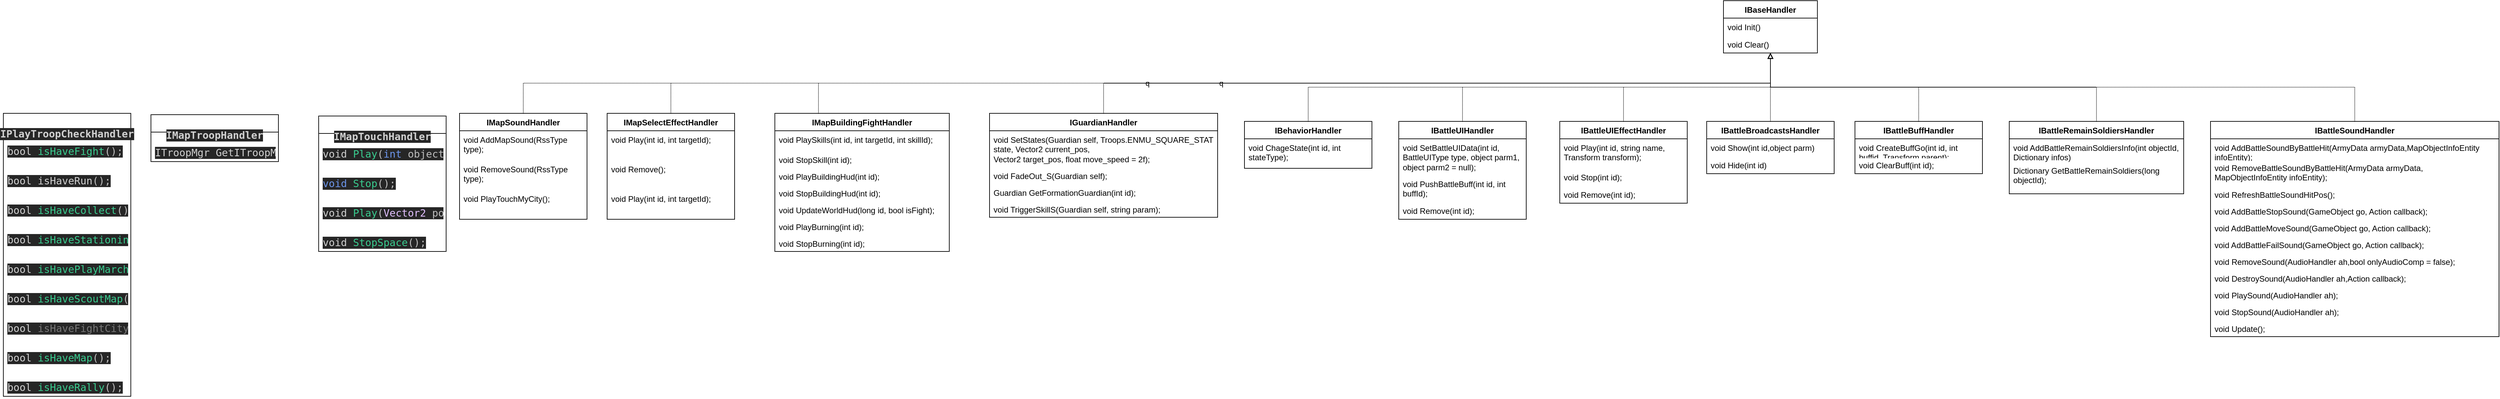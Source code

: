 <mxfile version="22.1.5" type="github">
  <diagram id="C5RBs43oDa-KdzZeNtuy" name="Page-1">
    <mxGraphModel dx="3011" dy="683" grid="1" gridSize="10" guides="1" tooltips="1" connect="1" arrows="1" fold="1" page="1" pageScale="1" pageWidth="827" pageHeight="1169" background="none" math="0" shadow="0">
      <root>
        <mxCell id="WIyWlLk6GJQsqaUBKTNV-0" />
        <mxCell id="WIyWlLk6GJQsqaUBKTNV-1" parent="WIyWlLk6GJQsqaUBKTNV-0" />
        <mxCell id="vtyjgrVnTe7GE00nzrDD-10" value="IBaseHandler" style="swimlane;childLayout=stackLayout;horizontal=1;startSize=26;fillColor=none;horizontalStack=0;resizeParent=1;resizeParentMax=0;resizeLast=0;collapsible=1;marginBottom=0;whiteSpace=wrap;html=1;align=center;verticalAlign=top;labelBackgroundColor=none;" parent="WIyWlLk6GJQsqaUBKTNV-1" vertex="1">
          <mxGeometry x="344" y="150" width="140" height="78" as="geometry" />
        </mxCell>
        <mxCell id="vtyjgrVnTe7GE00nzrDD-11" value="void Init()" style="text;strokeColor=none;fillColor=none;align=left;verticalAlign=top;spacingLeft=4;spacingRight=4;overflow=hidden;rotatable=0;points=[[0,0.5],[1,0.5]];portConstraint=eastwest;whiteSpace=wrap;html=1;labelBackgroundColor=none;" parent="vtyjgrVnTe7GE00nzrDD-10" vertex="1">
          <mxGeometry y="26" width="140" height="26" as="geometry" />
        </mxCell>
        <mxCell id="vtyjgrVnTe7GE00nzrDD-12" value="void Clear()" style="text;strokeColor=none;fillColor=none;align=left;verticalAlign=top;spacingLeft=4;spacingRight=4;overflow=hidden;rotatable=0;points=[[0,0.5],[1,0.5]];portConstraint=eastwest;whiteSpace=wrap;html=1;labelBackgroundColor=none;" parent="vtyjgrVnTe7GE00nzrDD-10" vertex="1">
          <mxGeometry y="52" width="140" height="26" as="geometry" />
        </mxCell>
        <mxCell id="vtyjgrVnTe7GE00nzrDD-21" value="" style="edgeStyle=orthogonalEdgeStyle;rounded=0;orthogonalLoop=1;jettySize=auto;html=1;dashed=1;dashPattern=1 1;endArrow=block;endFill=0;labelBackgroundColor=none;fontColor=default;" parent="WIyWlLk6GJQsqaUBKTNV-1" source="vtyjgrVnTe7GE00nzrDD-14" target="vtyjgrVnTe7GE00nzrDD-10" edge="1">
          <mxGeometry relative="1" as="geometry" />
        </mxCell>
        <mxCell id="vtyjgrVnTe7GE00nzrDD-14" value="IBattleBroadcastsHandler" style="swimlane;childLayout=stackLayout;horizontal=1;startSize=26;fillColor=none;horizontalStack=0;resizeParent=1;resizeParentMax=0;resizeLast=0;collapsible=1;marginBottom=0;whiteSpace=wrap;html=1;align=center;verticalAlign=top;labelBackgroundColor=none;" parent="WIyWlLk6GJQsqaUBKTNV-1" vertex="1">
          <mxGeometry x="319" y="330" width="190" height="78" as="geometry" />
        </mxCell>
        <mxCell id="vtyjgrVnTe7GE00nzrDD-15" value="void Show(int id,object parm)" style="text;strokeColor=none;fillColor=none;align=left;verticalAlign=top;spacingLeft=4;spacingRight=4;overflow=hidden;rotatable=0;points=[[0,0.5],[1,0.5]];portConstraint=eastwest;whiteSpace=wrap;html=1;labelBackgroundColor=none;" parent="vtyjgrVnTe7GE00nzrDD-14" vertex="1">
          <mxGeometry y="26" width="190" height="26" as="geometry" />
        </mxCell>
        <mxCell id="vtyjgrVnTe7GE00nzrDD-16" value="void Hide(int id)" style="text;strokeColor=none;fillColor=none;align=left;verticalAlign=top;spacingLeft=4;spacingRight=4;overflow=hidden;rotatable=0;points=[[0,0.5],[1,0.5]];portConstraint=eastwest;whiteSpace=wrap;html=1;labelBackgroundColor=none;" parent="vtyjgrVnTe7GE00nzrDD-14" vertex="1">
          <mxGeometry y="52" width="190" height="26" as="geometry" />
        </mxCell>
        <mxCell id="vtyjgrVnTe7GE00nzrDD-22" value="IBattleBuffHandler" style="swimlane;childLayout=stackLayout;horizontal=1;startSize=26;fillColor=none;horizontalStack=0;resizeParent=1;resizeParentMax=0;resizeLast=0;collapsible=1;marginBottom=0;whiteSpace=wrap;html=1;align=center;verticalAlign=top;labelBackgroundColor=none;" parent="WIyWlLk6GJQsqaUBKTNV-1" vertex="1">
          <mxGeometry x="540" y="330" width="190" height="78" as="geometry" />
        </mxCell>
        <mxCell id="vtyjgrVnTe7GE00nzrDD-23" value="void CreateBuffGo(int id, int buffid, Transform parent);" style="text;strokeColor=none;fillColor=none;align=left;verticalAlign=top;spacingLeft=4;spacingRight=4;overflow=hidden;rotatable=0;points=[[0,0.5],[1,0.5]];portConstraint=eastwest;whiteSpace=wrap;html=1;labelBackgroundColor=none;" parent="vtyjgrVnTe7GE00nzrDD-22" vertex="1">
          <mxGeometry y="26" width="190" height="26" as="geometry" />
        </mxCell>
        <mxCell id="vtyjgrVnTe7GE00nzrDD-24" value="void ClearBuff(int id);" style="text;strokeColor=none;fillColor=none;align=left;verticalAlign=top;spacingLeft=4;spacingRight=4;overflow=hidden;rotatable=0;points=[[0,0.5],[1,0.5]];portConstraint=eastwest;whiteSpace=wrap;html=1;labelBackgroundColor=none;" parent="vtyjgrVnTe7GE00nzrDD-22" vertex="1">
          <mxGeometry y="52" width="190" height="26" as="geometry" />
        </mxCell>
        <mxCell id="vtyjgrVnTe7GE00nzrDD-25" value="IBattleRemainSoldiersHandler" style="swimlane;childLayout=stackLayout;horizontal=1;startSize=26;fillColor=none;horizontalStack=0;resizeParent=1;resizeParentMax=0;resizeLast=0;collapsible=1;marginBottom=0;whiteSpace=wrap;html=1;align=center;verticalAlign=top;labelBackgroundColor=none;" parent="WIyWlLk6GJQsqaUBKTNV-1" vertex="1">
          <mxGeometry x="770" y="330" width="260" height="108" as="geometry" />
        </mxCell>
        <mxCell id="vtyjgrVnTe7GE00nzrDD-26" value="void AddBattleRemainSoldiersInfo(int objectId, Dictionary infos)" style="text;strokeColor=none;fillColor=none;align=left;verticalAlign=top;spacingLeft=4;spacingRight=4;overflow=hidden;rotatable=0;points=[[0,0.5],[1,0.5]];portConstraint=eastwest;whiteSpace=wrap;html=1;labelBackgroundColor=none;" parent="vtyjgrVnTe7GE00nzrDD-25" vertex="1">
          <mxGeometry y="26" width="260" height="34" as="geometry" />
        </mxCell>
        <mxCell id="vtyjgrVnTe7GE00nzrDD-27" value="Dictionary GetBattleRemainSoldiers(long objectId);" style="text;strokeColor=none;fillColor=none;align=left;verticalAlign=top;spacingLeft=4;spacingRight=4;overflow=hidden;rotatable=0;points=[[0,0.5],[1,0.5]];portConstraint=eastwest;whiteSpace=wrap;html=1;labelBackgroundColor=none;" parent="vtyjgrVnTe7GE00nzrDD-25" vertex="1">
          <mxGeometry y="60" width="260" height="48" as="geometry" />
        </mxCell>
        <mxCell id="vtyjgrVnTe7GE00nzrDD-28" value="" style="edgeStyle=orthogonalEdgeStyle;rounded=0;orthogonalLoop=1;jettySize=auto;html=1;dashed=1;dashPattern=1 1;endArrow=block;endFill=0;exitX=0.5;exitY=0;exitDx=0;exitDy=0;labelBackgroundColor=none;fontColor=default;" parent="WIyWlLk6GJQsqaUBKTNV-1" source="vtyjgrVnTe7GE00nzrDD-22" target="vtyjgrVnTe7GE00nzrDD-10" edge="1">
          <mxGeometry relative="1" as="geometry">
            <mxPoint x="424" y="340" as="sourcePoint" />
            <mxPoint x="424" y="238" as="targetPoint" />
          </mxGeometry>
        </mxCell>
        <mxCell id="vtyjgrVnTe7GE00nzrDD-29" value="" style="edgeStyle=orthogonalEdgeStyle;rounded=0;orthogonalLoop=1;jettySize=auto;html=1;dashed=1;dashPattern=1 1;endArrow=block;endFill=0;exitX=0.5;exitY=0;exitDx=0;exitDy=0;labelBackgroundColor=none;fontColor=default;" parent="WIyWlLk6GJQsqaUBKTNV-1" source="vtyjgrVnTe7GE00nzrDD-25" target="vtyjgrVnTe7GE00nzrDD-10" edge="1">
          <mxGeometry relative="1" as="geometry">
            <mxPoint x="645" y="340" as="sourcePoint" />
            <mxPoint x="424" y="238" as="targetPoint" />
          </mxGeometry>
        </mxCell>
        <mxCell id="vtyjgrVnTe7GE00nzrDD-30" value="IBattleSoundHandler" style="swimlane;childLayout=stackLayout;horizontal=1;startSize=26;fillColor=none;horizontalStack=0;resizeParent=1;resizeParentMax=0;resizeLast=0;collapsible=1;marginBottom=0;whiteSpace=wrap;html=1;align=center;verticalAlign=top;flipH=1;labelBackgroundColor=none;" parent="WIyWlLk6GJQsqaUBKTNV-1" vertex="1">
          <mxGeometry x="1070" y="330" width="430" height="321" as="geometry" />
        </mxCell>
        <mxCell id="vtyjgrVnTe7GE00nzrDD-31" value="void AddBattleSoundByBattleHit(ArmyData armyData,MapObjectInfoEntity infoEntity);" style="text;strokeColor=none;fillColor=none;align=left;verticalAlign=top;spacingLeft=4;spacingRight=4;overflow=hidden;rotatable=0;points=[[0,0.5],[1,0.5]];portConstraint=eastwest;whiteSpace=wrap;html=1;labelBackgroundColor=none;" parent="vtyjgrVnTe7GE00nzrDD-30" vertex="1">
          <mxGeometry y="26" width="430" height="30" as="geometry" />
        </mxCell>
        <mxCell id="vtyjgrVnTe7GE00nzrDD-39" value="void RemoveBattleSoundByBattleHit(ArmyData armyData, MapObjectInfoEntity infoEntity);" style="text;strokeColor=none;fillColor=none;align=left;verticalAlign=top;spacingLeft=4;spacingRight=4;overflow=hidden;rotatable=0;points=[[0,0.5],[1,0.5]];portConstraint=eastwest;whiteSpace=wrap;html=1;labelBackgroundColor=none;" parent="vtyjgrVnTe7GE00nzrDD-30" vertex="1">
          <mxGeometry y="56" width="430" height="40" as="geometry" />
        </mxCell>
        <mxCell id="vtyjgrVnTe7GE00nzrDD-43" value="void RefreshBattleSoundHitPos();" style="text;strokeColor=none;fillColor=none;align=left;verticalAlign=top;spacingLeft=4;spacingRight=4;overflow=hidden;rotatable=0;points=[[0,0.5],[1,0.5]];portConstraint=eastwest;whiteSpace=wrap;html=1;labelBackgroundColor=none;" parent="vtyjgrVnTe7GE00nzrDD-30" vertex="1">
          <mxGeometry y="96" width="430" height="25" as="geometry" />
        </mxCell>
        <mxCell id="vtyjgrVnTe7GE00nzrDD-42" value="void AddBattleStopSound(GameObject go, Action callback);" style="text;strokeColor=none;fillColor=none;align=left;verticalAlign=top;spacingLeft=4;spacingRight=4;overflow=hidden;rotatable=0;points=[[0,0.5],[1,0.5]];portConstraint=eastwest;whiteSpace=wrap;html=1;labelBackgroundColor=none;" parent="vtyjgrVnTe7GE00nzrDD-30" vertex="1">
          <mxGeometry y="121" width="430" height="25" as="geometry" />
        </mxCell>
        <mxCell id="vtyjgrVnTe7GE00nzrDD-41" value="void AddBattleMoveSound(GameObject go, Action callback);" style="text;strokeColor=none;fillColor=none;align=left;verticalAlign=top;spacingLeft=4;spacingRight=4;overflow=hidden;rotatable=0;points=[[0,0.5],[1,0.5]];portConstraint=eastwest;whiteSpace=wrap;html=1;labelBackgroundColor=none;" parent="vtyjgrVnTe7GE00nzrDD-30" vertex="1">
          <mxGeometry y="146" width="430" height="25" as="geometry" />
        </mxCell>
        <mxCell id="vtyjgrVnTe7GE00nzrDD-40" value="void AddBattleFailSound(GameObject go, Action callback);" style="text;strokeColor=none;fillColor=none;align=left;verticalAlign=top;spacingLeft=4;spacingRight=4;overflow=hidden;rotatable=0;points=[[0,0.5],[1,0.5]];portConstraint=eastwest;whiteSpace=wrap;html=1;labelBackgroundColor=none;" parent="vtyjgrVnTe7GE00nzrDD-30" vertex="1">
          <mxGeometry y="171" width="430" height="25" as="geometry" />
        </mxCell>
        <mxCell id="vtyjgrVnTe7GE00nzrDD-45" value="void RemoveSound(AudioHandler ah,bool onlyAudioComp = false);" style="text;strokeColor=none;fillColor=none;align=left;verticalAlign=top;spacingLeft=4;spacingRight=4;overflow=hidden;rotatable=0;points=[[0,0.5],[1,0.5]];portConstraint=eastwest;whiteSpace=wrap;html=1;labelBackgroundColor=none;" parent="vtyjgrVnTe7GE00nzrDD-30" vertex="1">
          <mxGeometry y="196" width="430" height="25" as="geometry" />
        </mxCell>
        <mxCell id="vtyjgrVnTe7GE00nzrDD-44" value="void DestroySound(AudioHandler ah,Action callback);" style="text;strokeColor=none;fillColor=none;align=left;verticalAlign=top;spacingLeft=4;spacingRight=4;overflow=hidden;rotatable=0;points=[[0,0.5],[1,0.5]];portConstraint=eastwest;whiteSpace=wrap;html=1;labelBackgroundColor=none;" parent="vtyjgrVnTe7GE00nzrDD-30" vertex="1">
          <mxGeometry y="221" width="430" height="25" as="geometry" />
        </mxCell>
        <mxCell id="vtyjgrVnTe7GE00nzrDD-47" value="void PlaySound(AudioHandler ah);" style="text;strokeColor=none;fillColor=none;align=left;verticalAlign=top;spacingLeft=4;spacingRight=4;overflow=hidden;rotatable=0;points=[[0,0.5],[1,0.5]];portConstraint=eastwest;whiteSpace=wrap;html=1;labelBackgroundColor=none;" parent="vtyjgrVnTe7GE00nzrDD-30" vertex="1">
          <mxGeometry y="246" width="430" height="25" as="geometry" />
        </mxCell>
        <mxCell id="vtyjgrVnTe7GE00nzrDD-46" value="void StopSound(AudioHandler ah);" style="text;strokeColor=none;fillColor=none;align=left;verticalAlign=top;spacingLeft=4;spacingRight=4;overflow=hidden;rotatable=0;points=[[0,0.5],[1,0.5]];portConstraint=eastwest;whiteSpace=wrap;html=1;labelBackgroundColor=none;" parent="vtyjgrVnTe7GE00nzrDD-30" vertex="1">
          <mxGeometry y="271" width="430" height="25" as="geometry" />
        </mxCell>
        <mxCell id="vtyjgrVnTe7GE00nzrDD-32" value="void Update();" style="text;strokeColor=none;fillColor=none;align=left;verticalAlign=top;spacingLeft=4;spacingRight=4;overflow=hidden;rotatable=0;points=[[0,0.5],[1,0.5]];portConstraint=eastwest;whiteSpace=wrap;html=1;labelBackgroundColor=none;" parent="vtyjgrVnTe7GE00nzrDD-30" vertex="1">
          <mxGeometry y="296" width="430" height="25" as="geometry" />
        </mxCell>
        <mxCell id="vtyjgrVnTe7GE00nzrDD-49" value="" style="edgeStyle=orthogonalEdgeStyle;rounded=0;orthogonalLoop=1;jettySize=auto;html=1;dashed=1;dashPattern=1 1;endArrow=block;endFill=0;exitX=0.5;exitY=0;exitDx=0;exitDy=0;labelBackgroundColor=none;fontColor=default;" parent="WIyWlLk6GJQsqaUBKTNV-1" source="vtyjgrVnTe7GE00nzrDD-30" target="vtyjgrVnTe7GE00nzrDD-10" edge="1">
          <mxGeometry relative="1" as="geometry">
            <mxPoint x="910" y="340" as="sourcePoint" />
            <mxPoint x="424" y="238" as="targetPoint" />
          </mxGeometry>
        </mxCell>
        <mxCell id="vtyjgrVnTe7GE00nzrDD-50" value="IBattleUIEffectHandler" style="swimlane;childLayout=stackLayout;horizontal=1;startSize=26;fillColor=none;horizontalStack=0;resizeParent=1;resizeParentMax=0;resizeLast=0;collapsible=1;marginBottom=0;whiteSpace=wrap;html=1;align=center;verticalAlign=top;labelBackgroundColor=none;" parent="WIyWlLk6GJQsqaUBKTNV-1" vertex="1">
          <mxGeometry x="100" y="330" width="190" height="122" as="geometry" />
        </mxCell>
        <mxCell id="vtyjgrVnTe7GE00nzrDD-51" value="void Play(int id, string name, Transform transform);" style="text;strokeColor=none;fillColor=none;align=left;verticalAlign=top;spacingLeft=4;spacingRight=4;overflow=hidden;rotatable=0;points=[[0,0.5],[1,0.5]];portConstraint=eastwest;whiteSpace=wrap;html=1;labelBackgroundColor=none;" parent="vtyjgrVnTe7GE00nzrDD-50" vertex="1">
          <mxGeometry y="26" width="190" height="44" as="geometry" />
        </mxCell>
        <mxCell id="vtyjgrVnTe7GE00nzrDD-53" value="void Stop(int id);" style="text;strokeColor=none;fillColor=none;align=left;verticalAlign=top;spacingLeft=4;spacingRight=4;overflow=hidden;rotatable=0;points=[[0,0.5],[1,0.5]];portConstraint=eastwest;whiteSpace=wrap;html=1;labelBackgroundColor=none;" parent="vtyjgrVnTe7GE00nzrDD-50" vertex="1">
          <mxGeometry y="70" width="190" height="26" as="geometry" />
        </mxCell>
        <mxCell id="vtyjgrVnTe7GE00nzrDD-52" value="void Remove(int id);" style="text;strokeColor=none;fillColor=none;align=left;verticalAlign=top;spacingLeft=4;spacingRight=4;overflow=hidden;rotatable=0;points=[[0,0.5],[1,0.5]];portConstraint=eastwest;whiteSpace=wrap;html=1;labelBackgroundColor=none;" parent="vtyjgrVnTe7GE00nzrDD-50" vertex="1">
          <mxGeometry y="96" width="190" height="26" as="geometry" />
        </mxCell>
        <mxCell id="vtyjgrVnTe7GE00nzrDD-54" value="" style="edgeStyle=orthogonalEdgeStyle;rounded=0;orthogonalLoop=1;jettySize=auto;html=1;dashed=1;dashPattern=1 1;endArrow=block;endFill=0;exitX=0.5;exitY=0;exitDx=0;exitDy=0;labelBackgroundColor=none;fontColor=default;" parent="WIyWlLk6GJQsqaUBKTNV-1" source="vtyjgrVnTe7GE00nzrDD-50" target="vtyjgrVnTe7GE00nzrDD-10" edge="1">
          <mxGeometry relative="1" as="geometry">
            <mxPoint x="424" y="340" as="sourcePoint" />
            <mxPoint x="424" y="238" as="targetPoint" />
          </mxGeometry>
        </mxCell>
        <mxCell id="vtyjgrVnTe7GE00nzrDD-55" value="IBattleUIHandler" style="swimlane;childLayout=stackLayout;horizontal=1;startSize=26;fillColor=none;horizontalStack=0;resizeParent=1;resizeParentMax=0;resizeLast=0;collapsible=1;marginBottom=0;whiteSpace=wrap;html=1;align=center;verticalAlign=top;labelBackgroundColor=none;" parent="WIyWlLk6GJQsqaUBKTNV-1" vertex="1">
          <mxGeometry x="-140" y="330" width="190" height="146" as="geometry" />
        </mxCell>
        <mxCell id="vtyjgrVnTe7GE00nzrDD-56" value="void SetBattleUIData(int id, BattleUIType type, object parm1, object parm2 = null);" style="text;strokeColor=none;fillColor=none;align=left;verticalAlign=top;spacingLeft=4;spacingRight=4;overflow=hidden;rotatable=0;points=[[0,0.5],[1,0.5]];portConstraint=eastwest;whiteSpace=wrap;html=1;labelBackgroundColor=none;" parent="vtyjgrVnTe7GE00nzrDD-55" vertex="1">
          <mxGeometry y="26" width="190" height="54" as="geometry" />
        </mxCell>
        <mxCell id="vtyjgrVnTe7GE00nzrDD-57" value="void PushBattleBuff(int id, int buffId);" style="text;strokeColor=none;fillColor=none;align=left;verticalAlign=top;spacingLeft=4;spacingRight=4;overflow=hidden;rotatable=0;points=[[0,0.5],[1,0.5]];portConstraint=eastwest;whiteSpace=wrap;html=1;labelBackgroundColor=none;" parent="vtyjgrVnTe7GE00nzrDD-55" vertex="1">
          <mxGeometry y="80" width="190" height="40" as="geometry" />
        </mxCell>
        <mxCell id="vtyjgrVnTe7GE00nzrDD-58" value="void Remove(int id);" style="text;strokeColor=none;fillColor=none;align=left;verticalAlign=top;spacingLeft=4;spacingRight=4;overflow=hidden;rotatable=0;points=[[0,0.5],[1,0.5]];portConstraint=eastwest;whiteSpace=wrap;html=1;labelBackgroundColor=none;" parent="vtyjgrVnTe7GE00nzrDD-55" vertex="1">
          <mxGeometry y="120" width="190" height="26" as="geometry" />
        </mxCell>
        <mxCell id="vtyjgrVnTe7GE00nzrDD-59" value="" style="edgeStyle=orthogonalEdgeStyle;rounded=0;orthogonalLoop=1;jettySize=auto;html=1;dashed=1;dashPattern=1 1;endArrow=block;endFill=0;exitX=0.5;exitY=0;exitDx=0;exitDy=0;labelBackgroundColor=none;fontColor=default;" parent="WIyWlLk6GJQsqaUBKTNV-1" source="vtyjgrVnTe7GE00nzrDD-55" target="vtyjgrVnTe7GE00nzrDD-10" edge="1">
          <mxGeometry relative="1" as="geometry">
            <mxPoint x="205" y="340" as="sourcePoint" />
            <mxPoint x="420" y="240" as="targetPoint" />
          </mxGeometry>
        </mxCell>
        <mxCell id="vtyjgrVnTe7GE00nzrDD-60" value="IBehaviorHandler" style="swimlane;childLayout=stackLayout;horizontal=1;startSize=26;fillColor=none;horizontalStack=0;resizeParent=1;resizeParentMax=0;resizeLast=0;collapsible=1;marginBottom=0;whiteSpace=wrap;html=1;align=center;verticalAlign=top;labelBackgroundColor=none;" parent="WIyWlLk6GJQsqaUBKTNV-1" vertex="1">
          <mxGeometry x="-370" y="330" width="190" height="70" as="geometry" />
        </mxCell>
        <mxCell id="vtyjgrVnTe7GE00nzrDD-62" value="void ChageState(int id, int stateType);" style="text;strokeColor=none;fillColor=none;align=left;verticalAlign=top;spacingLeft=4;spacingRight=4;overflow=hidden;rotatable=0;points=[[0,0.5],[1,0.5]];portConstraint=eastwest;whiteSpace=wrap;html=1;labelBackgroundColor=none;" parent="vtyjgrVnTe7GE00nzrDD-60" vertex="1">
          <mxGeometry y="26" width="190" height="44" as="geometry" />
        </mxCell>
        <mxCell id="vtyjgrVnTe7GE00nzrDD-64" value="" style="edgeStyle=orthogonalEdgeStyle;rounded=0;orthogonalLoop=1;jettySize=auto;html=1;dashed=1;dashPattern=1 1;endArrow=block;endFill=0;exitX=0.5;exitY=0;exitDx=0;exitDy=0;labelBackgroundColor=none;fontColor=default;" parent="WIyWlLk6GJQsqaUBKTNV-1" source="vtyjgrVnTe7GE00nzrDD-60" target="vtyjgrVnTe7GE00nzrDD-10" edge="1">
          <mxGeometry relative="1" as="geometry">
            <mxPoint x="-35" y="340" as="sourcePoint" />
            <mxPoint x="424" y="238" as="targetPoint" />
          </mxGeometry>
        </mxCell>
        <mxCell id="vtyjgrVnTe7GE00nzrDD-65" value="IGuardianHandler" style="swimlane;childLayout=stackLayout;horizontal=1;startSize=26;fillColor=none;horizontalStack=0;resizeParent=1;resizeParentMax=0;resizeLast=0;collapsible=1;marginBottom=0;whiteSpace=wrap;html=1;align=center;verticalAlign=top;labelBackgroundColor=none;" parent="WIyWlLk6GJQsqaUBKTNV-1" vertex="1">
          <mxGeometry x="-750" y="318" width="340" height="155" as="geometry" />
        </mxCell>
        <mxCell id="vtyjgrVnTe7GE00nzrDD-66" value="void SetStates(Guardian self, Troops.ENMU_SQUARE_STAT state, Vector2 current_pos,&#xa;    Vector2 target_pos, float move_speed = 2f);" style="text;strokeColor=none;fillColor=none;align=left;verticalAlign=top;spacingLeft=4;spacingRight=4;overflow=hidden;rotatable=0;points=[[0,0.5],[1,0.5]];portConstraint=eastwest;whiteSpace=wrap;html=1;labelBackgroundColor=none;" parent="vtyjgrVnTe7GE00nzrDD-65" vertex="1">
          <mxGeometry y="26" width="340" height="54" as="geometry" />
        </mxCell>
        <mxCell id="vtyjgrVnTe7GE00nzrDD-67" value="void FadeOut_S(Guardian self);" style="text;strokeColor=none;fillColor=none;align=left;verticalAlign=top;spacingLeft=4;spacingRight=4;overflow=hidden;rotatable=0;points=[[0,0.5],[1,0.5]];portConstraint=eastwest;whiteSpace=wrap;html=1;labelBackgroundColor=none;" parent="vtyjgrVnTe7GE00nzrDD-65" vertex="1">
          <mxGeometry y="80" width="340" height="25" as="geometry" />
        </mxCell>
        <mxCell id="vtyjgrVnTe7GE00nzrDD-69" value="Guardian GetFormationGuardian(int id);" style="text;strokeColor=none;fillColor=none;align=left;verticalAlign=top;spacingLeft=4;spacingRight=4;overflow=hidden;rotatable=0;points=[[0,0.5],[1,0.5]];portConstraint=eastwest;whiteSpace=wrap;html=1;labelBackgroundColor=none;" parent="vtyjgrVnTe7GE00nzrDD-65" vertex="1">
          <mxGeometry y="105" width="340" height="25" as="geometry" />
        </mxCell>
        <mxCell id="vtyjgrVnTe7GE00nzrDD-68" value="void TriggerSkillS(Guardian self, string param);" style="text;strokeColor=none;fillColor=none;align=left;verticalAlign=top;spacingLeft=4;spacingRight=4;overflow=hidden;rotatable=0;points=[[0,0.5],[1,0.5]];portConstraint=eastwest;whiteSpace=wrap;html=1;labelBackgroundColor=none;" parent="vtyjgrVnTe7GE00nzrDD-65" vertex="1">
          <mxGeometry y="130" width="340" height="25" as="geometry" />
        </mxCell>
        <mxCell id="vtyjgrVnTe7GE00nzrDD-70" value="IMapBuildingFightHandler" style="swimlane;childLayout=stackLayout;horizontal=1;startSize=26;fillColor=none;horizontalStack=0;resizeParent=1;resizeParentMax=0;resizeLast=0;collapsible=1;marginBottom=0;whiteSpace=wrap;html=1;align=center;verticalAlign=top;flipH=1;labelBackgroundColor=none;" parent="WIyWlLk6GJQsqaUBKTNV-1" vertex="1">
          <mxGeometry x="-1070" y="318" width="260" height="206" as="geometry" />
        </mxCell>
        <mxCell id="vtyjgrVnTe7GE00nzrDD-71" value="void PlaySkills(int id, int targetId, int skillId);" style="text;strokeColor=none;fillColor=none;align=left;verticalAlign=top;spacingLeft=4;spacingRight=4;overflow=hidden;rotatable=0;points=[[0,0.5],[1,0.5]];portConstraint=eastwest;whiteSpace=wrap;html=1;labelBackgroundColor=none;" parent="vtyjgrVnTe7GE00nzrDD-70" vertex="1">
          <mxGeometry y="26" width="260" height="30" as="geometry" />
        </mxCell>
        <mxCell id="vtyjgrVnTe7GE00nzrDD-72" value="void StopSkill(int id);" style="text;strokeColor=none;fillColor=none;align=left;verticalAlign=top;spacingLeft=4;spacingRight=4;overflow=hidden;rotatable=0;points=[[0,0.5],[1,0.5]];portConstraint=eastwest;whiteSpace=wrap;html=1;labelBackgroundColor=none;" parent="vtyjgrVnTe7GE00nzrDD-70" vertex="1">
          <mxGeometry y="56" width="260" height="25" as="geometry" />
        </mxCell>
        <mxCell id="vtyjgrVnTe7GE00nzrDD-73" value="void PlayBuildingHud(int id);" style="text;strokeColor=none;fillColor=none;align=left;verticalAlign=top;spacingLeft=4;spacingRight=4;overflow=hidden;rotatable=0;points=[[0,0.5],[1,0.5]];portConstraint=eastwest;whiteSpace=wrap;html=1;labelBackgroundColor=none;" parent="vtyjgrVnTe7GE00nzrDD-70" vertex="1">
          <mxGeometry y="81" width="260" height="25" as="geometry" />
        </mxCell>
        <mxCell id="vtyjgrVnTe7GE00nzrDD-74" value="void StopBuildingHud(int id);" style="text;strokeColor=none;fillColor=none;align=left;verticalAlign=top;spacingLeft=4;spacingRight=4;overflow=hidden;rotatable=0;points=[[0,0.5],[1,0.5]];portConstraint=eastwest;whiteSpace=wrap;html=1;labelBackgroundColor=none;" parent="vtyjgrVnTe7GE00nzrDD-70" vertex="1">
          <mxGeometry y="106" width="260" height="25" as="geometry" />
        </mxCell>
        <mxCell id="vtyjgrVnTe7GE00nzrDD-75" value="void UpdateWorldHud(long id, bool isFight);" style="text;strokeColor=none;fillColor=none;align=left;verticalAlign=top;spacingLeft=4;spacingRight=4;overflow=hidden;rotatable=0;points=[[0,0.5],[1,0.5]];portConstraint=eastwest;whiteSpace=wrap;html=1;labelBackgroundColor=none;" parent="vtyjgrVnTe7GE00nzrDD-70" vertex="1">
          <mxGeometry y="131" width="260" height="25" as="geometry" />
        </mxCell>
        <mxCell id="vtyjgrVnTe7GE00nzrDD-76" value="void PlayBurning(int id);" style="text;strokeColor=none;fillColor=none;align=left;verticalAlign=top;spacingLeft=4;spacingRight=4;overflow=hidden;rotatable=0;points=[[0,0.5],[1,0.5]];portConstraint=eastwest;whiteSpace=wrap;html=1;labelBackgroundColor=none;" parent="vtyjgrVnTe7GE00nzrDD-70" vertex="1">
          <mxGeometry y="156" width="260" height="25" as="geometry" />
        </mxCell>
        <mxCell id="vtyjgrVnTe7GE00nzrDD-77" value="void StopBurning(int id);" style="text;strokeColor=none;fillColor=none;align=left;verticalAlign=top;spacingLeft=4;spacingRight=4;overflow=hidden;rotatable=0;points=[[0,0.5],[1,0.5]];portConstraint=eastwest;whiteSpace=wrap;html=1;labelBackgroundColor=none;" parent="vtyjgrVnTe7GE00nzrDD-70" vertex="1">
          <mxGeometry y="181" width="260" height="25" as="geometry" />
        </mxCell>
        <mxCell id="vtyjgrVnTe7GE00nzrDD-82" value="IMapSelectEffectHandler" style="swimlane;childLayout=stackLayout;horizontal=1;startSize=26;fillColor=none;horizontalStack=0;resizeParent=1;resizeParentMax=0;resizeLast=0;collapsible=1;marginBottom=0;whiteSpace=wrap;html=1;align=center;verticalAlign=top;labelBackgroundColor=none;" parent="WIyWlLk6GJQsqaUBKTNV-1" vertex="1">
          <mxGeometry x="-1320" y="318" width="190" height="158" as="geometry" />
        </mxCell>
        <mxCell id="vtyjgrVnTe7GE00nzrDD-83" value="void Play(int id, int targetId);" style="text;strokeColor=none;fillColor=none;align=left;verticalAlign=top;spacingLeft=4;spacingRight=4;overflow=hidden;rotatable=0;points=[[0,0.5],[1,0.5]];portConstraint=eastwest;whiteSpace=wrap;html=1;labelBackgroundColor=none;" parent="vtyjgrVnTe7GE00nzrDD-82" vertex="1">
          <mxGeometry y="26" width="190" height="44" as="geometry" />
        </mxCell>
        <mxCell id="vtyjgrVnTe7GE00nzrDD-84" value="void Remove();" style="text;strokeColor=none;fillColor=none;align=left;verticalAlign=top;spacingLeft=4;spacingRight=4;overflow=hidden;rotatable=0;points=[[0,0.5],[1,0.5]];portConstraint=eastwest;whiteSpace=wrap;html=1;labelBackgroundColor=none;" parent="vtyjgrVnTe7GE00nzrDD-82" vertex="1">
          <mxGeometry y="70" width="190" height="44" as="geometry" />
        </mxCell>
        <mxCell id="vtyjgrVnTe7GE00nzrDD-85" value="void Play(int id, int targetId);" style="text;strokeColor=none;fillColor=none;align=left;verticalAlign=top;spacingLeft=4;spacingRight=4;overflow=hidden;rotatable=0;points=[[0,0.5],[1,0.5]];portConstraint=eastwest;whiteSpace=wrap;html=1;labelBackgroundColor=none;" parent="vtyjgrVnTe7GE00nzrDD-82" vertex="1">
          <mxGeometry y="114" width="190" height="44" as="geometry" />
        </mxCell>
        <mxCell id="vtyjgrVnTe7GE00nzrDD-86" value="IMapSoundHandler" style="swimlane;childLayout=stackLayout;horizontal=1;startSize=26;fillColor=none;horizontalStack=0;resizeParent=1;resizeParentMax=0;resizeLast=0;collapsible=1;marginBottom=0;whiteSpace=wrap;html=1;align=center;verticalAlign=top;labelBackgroundColor=none;" parent="WIyWlLk6GJQsqaUBKTNV-1" vertex="1">
          <mxGeometry x="-1540" y="318" width="190" height="158" as="geometry" />
        </mxCell>
        <mxCell id="vtyjgrVnTe7GE00nzrDD-87" value="void AddMapSound(RssType type);" style="text;strokeColor=none;fillColor=none;align=left;verticalAlign=top;spacingLeft=4;spacingRight=4;overflow=hidden;rotatable=0;points=[[0,0.5],[1,0.5]];portConstraint=eastwest;whiteSpace=wrap;html=1;labelBackgroundColor=none;" parent="vtyjgrVnTe7GE00nzrDD-86" vertex="1">
          <mxGeometry y="26" width="190" height="44" as="geometry" />
        </mxCell>
        <mxCell id="vtyjgrVnTe7GE00nzrDD-88" value="void RemoveSound(RssType type);" style="text;strokeColor=none;fillColor=none;align=left;verticalAlign=top;spacingLeft=4;spacingRight=4;overflow=hidden;rotatable=0;points=[[0,0.5],[1,0.5]];portConstraint=eastwest;whiteSpace=wrap;html=1;labelBackgroundColor=none;" parent="vtyjgrVnTe7GE00nzrDD-86" vertex="1">
          <mxGeometry y="70" width="190" height="44" as="geometry" />
        </mxCell>
        <mxCell id="vtyjgrVnTe7GE00nzrDD-89" value="void PlayTouchMyCity();" style="text;strokeColor=none;fillColor=none;align=left;verticalAlign=top;spacingLeft=4;spacingRight=4;overflow=hidden;rotatable=0;points=[[0,0.5],[1,0.5]];portConstraint=eastwest;whiteSpace=wrap;html=1;labelBackgroundColor=none;" parent="vtyjgrVnTe7GE00nzrDD-86" vertex="1">
          <mxGeometry y="114" width="190" height="44" as="geometry" />
        </mxCell>
        <mxCell id="Op8ffDtE-_ja0pogV6lT-0" value="" style="edgeStyle=orthogonalEdgeStyle;rounded=0;orthogonalLoop=1;jettySize=auto;html=1;dashed=1;dashPattern=1 1;endArrow=block;endFill=0;exitX=0.5;exitY=0;exitDx=0;exitDy=0;labelBackgroundColor=none;fontColor=default;" edge="1" parent="WIyWlLk6GJQsqaUBKTNV-1" source="vtyjgrVnTe7GE00nzrDD-65" target="vtyjgrVnTe7GE00nzrDD-10">
          <mxGeometry relative="1" as="geometry">
            <mxPoint x="-265" y="340" as="sourcePoint" />
            <mxPoint x="424" y="238" as="targetPoint" />
          </mxGeometry>
        </mxCell>
        <mxCell id="Op8ffDtE-_ja0pogV6lT-1" value="" style="edgeStyle=orthogonalEdgeStyle;rounded=0;orthogonalLoop=1;jettySize=auto;html=1;dashed=1;dashPattern=1 1;endArrow=block;endFill=0;exitX=0.25;exitY=0;exitDx=0;exitDy=0;labelBackgroundColor=none;fontColor=default;" edge="1" parent="WIyWlLk6GJQsqaUBKTNV-1" source="vtyjgrVnTe7GE00nzrDD-70" target="vtyjgrVnTe7GE00nzrDD-10">
          <mxGeometry relative="1" as="geometry">
            <mxPoint x="-255" y="350" as="sourcePoint" />
            <mxPoint x="434" y="248" as="targetPoint" />
          </mxGeometry>
        </mxCell>
        <mxCell id="Op8ffDtE-_ja0pogV6lT-2" value="q" style="edgeStyle=orthogonalEdgeStyle;rounded=0;orthogonalLoop=1;jettySize=auto;html=1;dashed=1;dashPattern=1 1;endArrow=block;endFill=0;exitX=0.5;exitY=0;exitDx=0;exitDy=0;labelBackgroundColor=none;fontColor=default;" edge="1" parent="WIyWlLk6GJQsqaUBKTNV-1" source="vtyjgrVnTe7GE00nzrDD-82" target="vtyjgrVnTe7GE00nzrDD-10">
          <mxGeometry relative="1" as="geometry">
            <mxPoint x="-995" y="328" as="sourcePoint" />
            <mxPoint x="420" y="230" as="targetPoint" />
          </mxGeometry>
        </mxCell>
        <mxCell id="Op8ffDtE-_ja0pogV6lT-5" value="q" style="edgeStyle=orthogonalEdgeStyle;rounded=0;orthogonalLoop=1;jettySize=auto;html=1;dashed=1;dashPattern=1 1;endArrow=block;endFill=0;exitX=0.5;exitY=0;exitDx=0;exitDy=0;labelBackgroundColor=none;fontColor=default;" edge="1" parent="WIyWlLk6GJQsqaUBKTNV-1" source="vtyjgrVnTe7GE00nzrDD-86" target="vtyjgrVnTe7GE00nzrDD-10">
          <mxGeometry relative="1" as="geometry">
            <mxPoint x="-1215" y="328" as="sourcePoint" />
            <mxPoint x="424" y="238" as="targetPoint" />
          </mxGeometry>
        </mxCell>
        <mxCell id="Op8ffDtE-_ja0pogV6lT-6" value="&lt;pre style=&quot;background-color:#262626;color:#d0d0d0;font-family:&#39;JetBrains Mono&#39;,monospace;font-size:11.3pt;&quot;&gt;&lt;pre style=&quot;font-family: &amp;quot;JetBrains Mono&amp;quot;, monospace; font-size: 11.3pt;&quot;&gt;IMapTouchHandler&lt;/pre&gt;&lt;/pre&gt;" style="swimlane;childLayout=stackLayout;horizontal=1;startSize=26;fillColor=none;horizontalStack=0;resizeParent=1;resizeParentMax=0;resizeLast=0;collapsible=1;marginBottom=0;whiteSpace=wrap;html=1;align=center;verticalAlign=top;labelBackgroundColor=none;" vertex="1" parent="WIyWlLk6GJQsqaUBKTNV-1">
          <mxGeometry x="-1750" y="322" width="190" height="202" as="geometry" />
        </mxCell>
        <mxCell id="Op8ffDtE-_ja0pogV6lT-7" value="&lt;pre style=&quot;background-color:#262626;color:#d0d0d0;font-family:&#39;JetBrains Mono&#39;,monospace;font-size:11.3pt;&quot;&gt;void &lt;span style=&quot;color:#39cc8f;&quot;&gt;Play&lt;/span&gt;&lt;span style=&quot;color:#bdbdbd;&quot;&gt;(&lt;/span&gt;&lt;span style=&quot;color:#6c95eb;&quot;&gt;int &lt;/span&gt;&lt;span style=&quot;color:#bdbdbd;&quot;&gt;objectId, &lt;/span&gt;&lt;span style=&quot;color:#e1bfff;&quot;&gt;Vector2 &lt;/span&gt;&lt;span style=&quot;color:#bdbdbd;&quot;&gt;pos);&lt;/span&gt;&lt;/pre&gt;" style="text;strokeColor=none;fillColor=none;align=left;verticalAlign=top;spacingLeft=4;spacingRight=4;overflow=hidden;rotatable=0;points=[[0,0.5],[1,0.5]];portConstraint=eastwest;whiteSpace=wrap;html=1;labelBackgroundColor=none;" vertex="1" parent="Op8ffDtE-_ja0pogV6lT-6">
          <mxGeometry y="26" width="190" height="44" as="geometry" />
        </mxCell>
        <mxCell id="Op8ffDtE-_ja0pogV6lT-10" value="&lt;pre style=&quot;background-color:#262626;color:#d0d0d0;font-family:&#39;JetBrains Mono&#39;,monospace;font-size:11.3pt;&quot;&gt;&lt;span style=&quot;color:#6c95eb;&quot;&gt;void &lt;/span&gt;&lt;span style=&quot;color:#39cc8f;&quot;&gt;Stop&lt;/span&gt;&lt;span style=&quot;color:#bdbdbd;&quot;&gt;();&lt;/span&gt;&lt;/pre&gt;" style="text;strokeColor=none;fillColor=none;align=left;verticalAlign=top;spacingLeft=4;spacingRight=4;overflow=hidden;rotatable=0;points=[[0,0.5],[1,0.5]];portConstraint=eastwest;whiteSpace=wrap;html=1;labelBackgroundColor=none;" vertex="1" parent="Op8ffDtE-_ja0pogV6lT-6">
          <mxGeometry y="70" width="190" height="44" as="geometry" />
        </mxCell>
        <mxCell id="Op8ffDtE-_ja0pogV6lT-8" value="&lt;pre style=&quot;background-color:#262626;color:#d0d0d0;font-family:&#39;JetBrains Mono&#39;,monospace;font-size:11.3pt;&quot;&gt;void &lt;span style=&quot;color:#39cc8f;&quot;&gt;Play&lt;/span&gt;&lt;span style=&quot;color:#bdbdbd;&quot;&gt;(&lt;/span&gt;&lt;span style=&quot;color:#e1bfff;&quot;&gt;Vector2 &lt;/span&gt;&lt;span style=&quot;color:#bdbdbd;&quot;&gt;pos ,&lt;/span&gt;&lt;span style=&quot;color:#e1bfff;&quot;&gt;Vector2 &lt;/span&gt;&lt;span style=&quot;color:#bdbdbd;&quot;&gt;targetPos);&lt;/span&gt;&lt;/pre&gt;" style="text;strokeColor=none;fillColor=none;align=left;verticalAlign=top;spacingLeft=4;spacingRight=4;overflow=hidden;rotatable=0;points=[[0,0.5],[1,0.5]];portConstraint=eastwest;whiteSpace=wrap;html=1;labelBackgroundColor=none;" vertex="1" parent="Op8ffDtE-_ja0pogV6lT-6">
          <mxGeometry y="114" width="190" height="44" as="geometry" />
        </mxCell>
        <mxCell id="Op8ffDtE-_ja0pogV6lT-9" value="&lt;pre style=&quot;background-color:#262626;color:#d0d0d0;font-family:&#39;JetBrains Mono&#39;,monospace;font-size:11.3pt;&quot;&gt;&lt;pre style=&quot;font-family: &amp;quot;JetBrains Mono&amp;quot;, monospace; font-size: 11.3pt;&quot;&gt;void &lt;span style=&quot;color:#39cc8f;&quot;&gt;StopSpace&lt;/span&gt;&lt;span style=&quot;color:#bdbdbd;&quot;&gt;();&lt;/span&gt;&lt;/pre&gt;&lt;/pre&gt;" style="text;strokeColor=none;fillColor=none;align=left;verticalAlign=top;spacingLeft=4;spacingRight=4;overflow=hidden;rotatable=0;points=[[0,0.5],[1,0.5]];portConstraint=eastwest;whiteSpace=wrap;html=1;labelBackgroundColor=none;" vertex="1" parent="Op8ffDtE-_ja0pogV6lT-6">
          <mxGeometry y="158" width="190" height="44" as="geometry" />
        </mxCell>
        <mxCell id="Op8ffDtE-_ja0pogV6lT-11" value="&lt;pre style=&quot;background-color:#262626;color:#d0d0d0;font-family:&#39;JetBrains Mono&#39;,monospace;font-size:11.3pt;&quot;&gt;&lt;pre style=&quot;font-family: &amp;quot;JetBrains Mono&amp;quot;, monospace; font-size: 11.3pt;&quot;&gt;IMapTroopHandler&lt;/pre&gt;&lt;/pre&gt;" style="swimlane;childLayout=stackLayout;horizontal=1;startSize=26;fillColor=none;horizontalStack=0;resizeParent=1;resizeParentMax=0;resizeLast=0;collapsible=1;marginBottom=0;whiteSpace=wrap;html=1;align=center;verticalAlign=top;labelBackgroundColor=none;" vertex="1" parent="WIyWlLk6GJQsqaUBKTNV-1">
          <mxGeometry x="-2000" y="320" width="190" height="70" as="geometry" />
        </mxCell>
        <mxCell id="Op8ffDtE-_ja0pogV6lT-13" value="&lt;pre style=&quot;background-color:#262626;color:#d0d0d0;font-family:&#39;JetBrains Mono&#39;,monospace;font-size:11.3pt;&quot;&gt;&lt;pre style=&quot;font-family: &amp;quot;JetBrains Mono&amp;quot;, monospace; font-size: 11.3pt;&quot;&gt;ITroopMgr GetITroopMgr();&lt;/pre&gt;&lt;/pre&gt;" style="text;strokeColor=none;fillColor=none;align=left;verticalAlign=top;spacingLeft=4;spacingRight=4;overflow=hidden;rotatable=0;points=[[0,0.5],[1,0.5]];portConstraint=eastwest;whiteSpace=wrap;html=1;labelBackgroundColor=none;" vertex="1" parent="Op8ffDtE-_ja0pogV6lT-11">
          <mxGeometry y="26" width="190" height="44" as="geometry" />
        </mxCell>
        <mxCell id="Op8ffDtE-_ja0pogV6lT-17" value="&lt;pre style=&quot;background-color:#262626;color:#d0d0d0;font-family:&#39;JetBrains Mono&#39;,monospace;font-size:11.3pt;&quot;&gt;&lt;pre style=&quot;font-family: &amp;quot;JetBrains Mono&amp;quot;, monospace; font-size: 11.3pt;&quot;&gt;IPlayTroopCheckHandler&lt;/pre&gt;&lt;/pre&gt;" style="swimlane;childLayout=stackLayout;horizontal=1;startSize=26;fillColor=none;horizontalStack=0;resizeParent=1;resizeParentMax=0;resizeLast=0;collapsible=1;marginBottom=0;whiteSpace=wrap;html=1;align=center;verticalAlign=top;labelBackgroundColor=none;" vertex="1" parent="WIyWlLk6GJQsqaUBKTNV-1">
          <mxGeometry x="-2220" y="318" width="190" height="422" as="geometry" />
        </mxCell>
        <mxCell id="Op8ffDtE-_ja0pogV6lT-18" value="&lt;pre style=&quot;background-color:#262626;color:#d0d0d0;font-family:&#39;JetBrains Mono&#39;,monospace;font-size:11.3pt;&quot;&gt;&lt;pre style=&quot;font-family: &amp;quot;JetBrains Mono&amp;quot;, monospace; font-size: 11.3pt;&quot;&gt;bool &lt;span style=&quot;color:#39cc8f;&quot;&gt;isHaveFight&lt;/span&gt;&lt;span style=&quot;color:#bdbdbd;&quot;&gt;();&lt;/span&gt;&lt;/pre&gt;&lt;/pre&gt;" style="text;strokeColor=none;fillColor=none;align=left;verticalAlign=top;spacingLeft=4;spacingRight=4;overflow=hidden;rotatable=0;points=[[0,0.5],[1,0.5]];portConstraint=eastwest;whiteSpace=wrap;html=1;labelBackgroundColor=none;" vertex="1" parent="Op8ffDtE-_ja0pogV6lT-17">
          <mxGeometry y="26" width="190" height="44" as="geometry" />
        </mxCell>
        <mxCell id="Op8ffDtE-_ja0pogV6lT-19" value="&lt;pre style=&quot;background-color:#262626;color:#d0d0d0;font-family:&#39;JetBrains Mono&#39;,monospace;font-size:11.3pt;&quot;&gt;&lt;pre style=&quot;font-family: &amp;quot;JetBrains Mono&amp;quot;, monospace; font-size: 11.3pt;&quot;&gt;bool isHaveRun&lt;span style=&quot;color:#bdbdbd;&quot;&gt;();&lt;/span&gt;&lt;/pre&gt;&lt;/pre&gt;" style="text;strokeColor=none;fillColor=none;align=left;verticalAlign=top;spacingLeft=4;spacingRight=4;overflow=hidden;rotatable=0;points=[[0,0.5],[1,0.5]];portConstraint=eastwest;whiteSpace=wrap;html=1;labelBackgroundColor=none;" vertex="1" parent="Op8ffDtE-_ja0pogV6lT-17">
          <mxGeometry y="70" width="190" height="44" as="geometry" />
        </mxCell>
        <mxCell id="Op8ffDtE-_ja0pogV6lT-21" value="&lt;pre style=&quot;background-color:#262626;color:#d0d0d0;font-family:&#39;JetBrains Mono&#39;,monospace;font-size:11.3pt;&quot;&gt;&lt;pre style=&quot;font-family: &amp;quot;JetBrains Mono&amp;quot;, monospace; font-size: 11.3pt;&quot;&gt;bool &lt;span style=&quot;color:#39cc8f;&quot;&gt;isHaveCollect&lt;/span&gt;&lt;span style=&quot;color:#bdbdbd;&quot;&gt;();&lt;/span&gt;&lt;/pre&gt;&lt;/pre&gt;" style="text;strokeColor=none;fillColor=none;align=left;verticalAlign=top;spacingLeft=4;spacingRight=4;overflow=hidden;rotatable=0;points=[[0,0.5],[1,0.5]];portConstraint=eastwest;whiteSpace=wrap;html=1;labelBackgroundColor=none;" vertex="1" parent="Op8ffDtE-_ja0pogV6lT-17">
          <mxGeometry y="114" width="190" height="44" as="geometry" />
        </mxCell>
        <mxCell id="Op8ffDtE-_ja0pogV6lT-24" value="&lt;pre style=&quot;background-color:#262626;color:#d0d0d0;font-family:&#39;JetBrains Mono&#39;,monospace;font-size:11.3pt;&quot;&gt;&lt;pre style=&quot;font-family: &amp;quot;JetBrains Mono&amp;quot;, monospace; font-size: 11.3pt;&quot;&gt;bool &lt;span style=&quot;color:#39cc8f;&quot;&gt;isHaveStationing&lt;/span&gt;&lt;span style=&quot;color:#bdbdbd;&quot;&gt;();&lt;/span&gt;&lt;/pre&gt;&lt;/pre&gt;" style="text;strokeColor=none;fillColor=none;align=left;verticalAlign=top;spacingLeft=4;spacingRight=4;overflow=hidden;rotatable=0;points=[[0,0.5],[1,0.5]];portConstraint=eastwest;whiteSpace=wrap;html=1;labelBackgroundColor=none;" vertex="1" parent="Op8ffDtE-_ja0pogV6lT-17">
          <mxGeometry y="158" width="190" height="44" as="geometry" />
        </mxCell>
        <mxCell id="Op8ffDtE-_ja0pogV6lT-25" value="&lt;pre style=&quot;background-color:#262626;color:#d0d0d0;font-family:&#39;JetBrains Mono&#39;,monospace;font-size:11.3pt;&quot;&gt;&lt;pre style=&quot;font-family: &amp;quot;JetBrains Mono&amp;quot;, monospace; font-size: 11.3pt;&quot;&gt;bool &lt;span style=&quot;color:#39cc8f;&quot;&gt;isHavePlayMarch&lt;/span&gt;&lt;span style=&quot;color:#bdbdbd;&quot;&gt;();&lt;/span&gt;&lt;/pre&gt;&lt;/pre&gt;" style="text;strokeColor=none;fillColor=none;align=left;verticalAlign=top;spacingLeft=4;spacingRight=4;overflow=hidden;rotatable=0;points=[[0,0.5],[1,0.5]];portConstraint=eastwest;whiteSpace=wrap;html=1;labelBackgroundColor=none;" vertex="1" parent="Op8ffDtE-_ja0pogV6lT-17">
          <mxGeometry y="202" width="190" height="44" as="geometry" />
        </mxCell>
        <mxCell id="Op8ffDtE-_ja0pogV6lT-23" value="&lt;pre style=&quot;background-color:#262626;color:#d0d0d0;font-family:&#39;JetBrains Mono&#39;,monospace;font-size:11.3pt;&quot;&gt;&lt;pre style=&quot;font-family: &amp;quot;JetBrains Mono&amp;quot;, monospace; font-size: 11.3pt;&quot;&gt;bool &lt;span style=&quot;color:#39cc8f;&quot;&gt;isHaveScoutMap&lt;/span&gt;&lt;span style=&quot;color:#bdbdbd;&quot;&gt;();&lt;/span&gt;&lt;/pre&gt;&lt;/pre&gt;" style="text;strokeColor=none;fillColor=none;align=left;verticalAlign=top;spacingLeft=4;spacingRight=4;overflow=hidden;rotatable=0;points=[[0,0.5],[1,0.5]];portConstraint=eastwest;whiteSpace=wrap;html=1;labelBackgroundColor=none;" vertex="1" parent="Op8ffDtE-_ja0pogV6lT-17">
          <mxGeometry y="246" width="190" height="44" as="geometry" />
        </mxCell>
        <mxCell id="Op8ffDtE-_ja0pogV6lT-22" value="&lt;pre style=&quot;background-color:#262626;color:#d0d0d0;font-family:&#39;JetBrains Mono&#39;,monospace;font-size:11.3pt;&quot;&gt;&lt;pre style=&quot;font-family: &amp;quot;JetBrains Mono&amp;quot;, monospace; font-size: 11.3pt;&quot;&gt;bool &lt;span style=&quot;color:#787878;&quot;&gt;isHaveFightCity&lt;/span&gt;&lt;span style=&quot;color:#bdbdbd;&quot;&gt;();&lt;/span&gt;&lt;/pre&gt;&lt;/pre&gt;" style="text;strokeColor=none;fillColor=none;align=left;verticalAlign=top;spacingLeft=4;spacingRight=4;overflow=hidden;rotatable=0;points=[[0,0.5],[1,0.5]];portConstraint=eastwest;whiteSpace=wrap;html=1;labelBackgroundColor=none;" vertex="1" parent="Op8ffDtE-_ja0pogV6lT-17">
          <mxGeometry y="290" width="190" height="44" as="geometry" />
        </mxCell>
        <mxCell id="Op8ffDtE-_ja0pogV6lT-26" value="&lt;pre style=&quot;background-color:#262626;color:#d0d0d0;font-family:&#39;JetBrains Mono&#39;,monospace;font-size:11.3pt;&quot;&gt;&lt;pre style=&quot;font-family: &amp;quot;JetBrains Mono&amp;quot;, monospace; font-size: 11.3pt;&quot;&gt;bool &lt;span style=&quot;color:#39cc8f;&quot;&gt;isHaveMap&lt;/span&gt;&lt;span style=&quot;color:#bdbdbd;&quot;&gt;();&lt;/span&gt;&lt;/pre&gt;&lt;/pre&gt;" style="text;strokeColor=none;fillColor=none;align=left;verticalAlign=top;spacingLeft=4;spacingRight=4;overflow=hidden;rotatable=0;points=[[0,0.5],[1,0.5]];portConstraint=eastwest;whiteSpace=wrap;html=1;labelBackgroundColor=none;" vertex="1" parent="Op8ffDtE-_ja0pogV6lT-17">
          <mxGeometry y="334" width="190" height="44" as="geometry" />
        </mxCell>
        <mxCell id="Op8ffDtE-_ja0pogV6lT-20" value="&lt;pre style=&quot;background-color:#262626;color:#d0d0d0;font-family:&#39;JetBrains Mono&#39;,monospace;font-size:11.3pt;&quot;&gt;&lt;pre style=&quot;font-family: &amp;quot;JetBrains Mono&amp;quot;, monospace; font-size: 11.3pt;&quot;&gt;bool &lt;span style=&quot;color:#39cc8f;&quot;&gt;isHaveRally&lt;/span&gt;&lt;span style=&quot;color:#bdbdbd;&quot;&gt;();&lt;/span&gt;&lt;/pre&gt;&lt;/pre&gt;" style="text;strokeColor=none;fillColor=none;align=left;verticalAlign=top;spacingLeft=4;spacingRight=4;overflow=hidden;rotatable=0;points=[[0,0.5],[1,0.5]];portConstraint=eastwest;whiteSpace=wrap;html=1;labelBackgroundColor=none;" vertex="1" parent="Op8ffDtE-_ja0pogV6lT-17">
          <mxGeometry y="378" width="190" height="44" as="geometry" />
        </mxCell>
      </root>
    </mxGraphModel>
  </diagram>
</mxfile>
